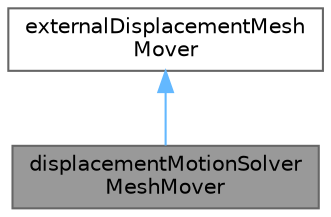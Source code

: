 digraph "displacementMotionSolverMeshMover"
{
 // LATEX_PDF_SIZE
  bgcolor="transparent";
  edge [fontname=Helvetica,fontsize=10,labelfontname=Helvetica,labelfontsize=10];
  node [fontname=Helvetica,fontsize=10,shape=box,height=0.2,width=0.4];
  Node1 [id="Node000001",label="displacementMotionSolver\lMeshMover",height=0.2,width=0.4,color="gray40", fillcolor="grey60", style="filled", fontcolor="black",tooltip="Quality-based under-relaxation wrapped around generic displacementMotionSolver."];
  Node2 -> Node1 [id="edge1_Node000001_Node000002",dir="back",color="steelblue1",style="solid",tooltip=" "];
  Node2 [id="Node000002",label="externalDisplacementMesh\lMover",height=0.2,width=0.4,color="gray40", fillcolor="white", style="filled",URL="$classFoam_1_1externalDisplacementMeshMover.html",tooltip="Virtual base class for mesh movers with externally provided displacement field giving the boundary co..."];
}
